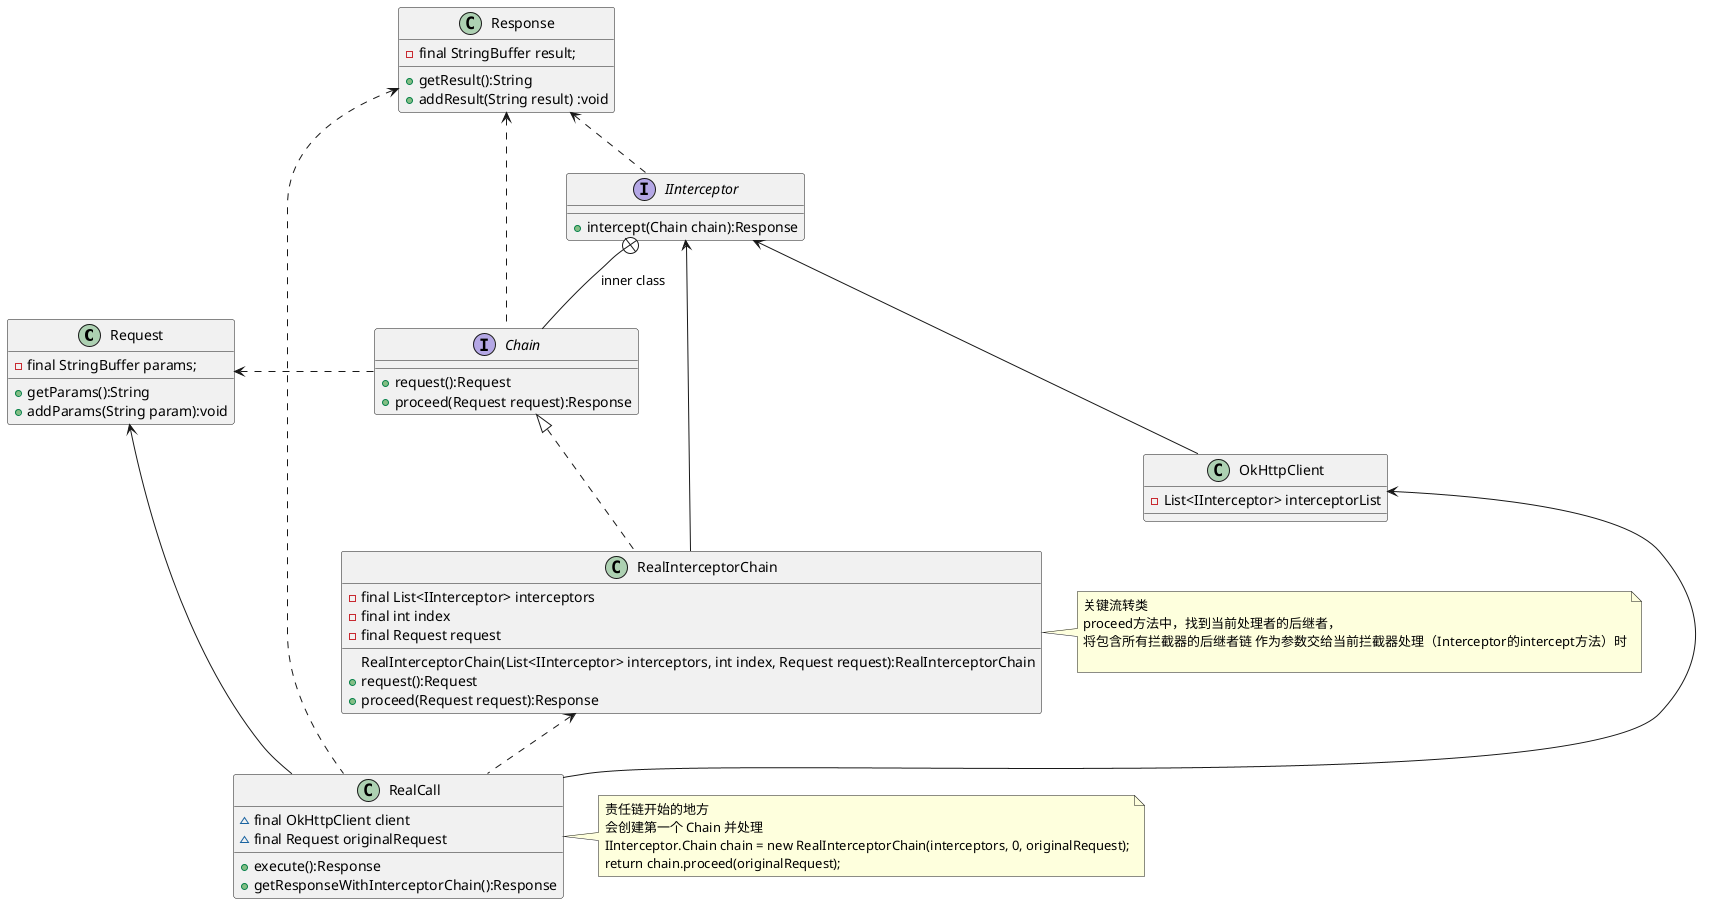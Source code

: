 @startuml

class Request {
    - final StringBuffer params;
    + getParams():String
    + addParams(String param):void
}

class Response {
    - final StringBuffer result;
    + getResult():String
    + addResult(String result) :void
}

interface IInterceptor{
    +intercept(Chain chain):Response
}

interface Chain{
    +request():Request
    +proceed(Request request):Response
}

class RealInterceptorChain{
    - final List<IInterceptor> interceptors
    - final int index
    - final Request request
    RealInterceptorChain(List<IInterceptor> interceptors, int index, Request request):RealInterceptorChain
    +request():Request
    +proceed(Request request):Response
}
note right of RealInterceptorChain
关键流转类
proceed方法中，找到当前处理者的后继者，
将包含所有拦截器的后继者链 作为参数交给当前拦截器处理（Interceptor的intercept方法）时

end note
class OkHttpClient{
    - List<IInterceptor> interceptorList
}

class RealCall {
    ~ final OkHttpClient client
    ~ final Request originalRequest

    + execute():Response
    + getResponseWithInterceptorChain():Response
}

note right of RealCall
责任链开始的地方
会创建第一个 Chain 并处理
IInterceptor.Chain chain = new RealInterceptorChain(interceptors, 0, originalRequest);
return chain.proceed(originalRequest);
end note

IInterceptor +-- Chain : inner class
Response <..IInterceptor
Response <..Chain
Request <.right.Chain
Chain <|.. RealInterceptorChain
IInterceptor <-- RealInterceptorChain
IInterceptor <-- OkHttpClient
OkHttpClient <-- RealCall
Request <-- RealCall
Response <.. RealCall
RealInterceptorChain <.. RealCall
@enduml